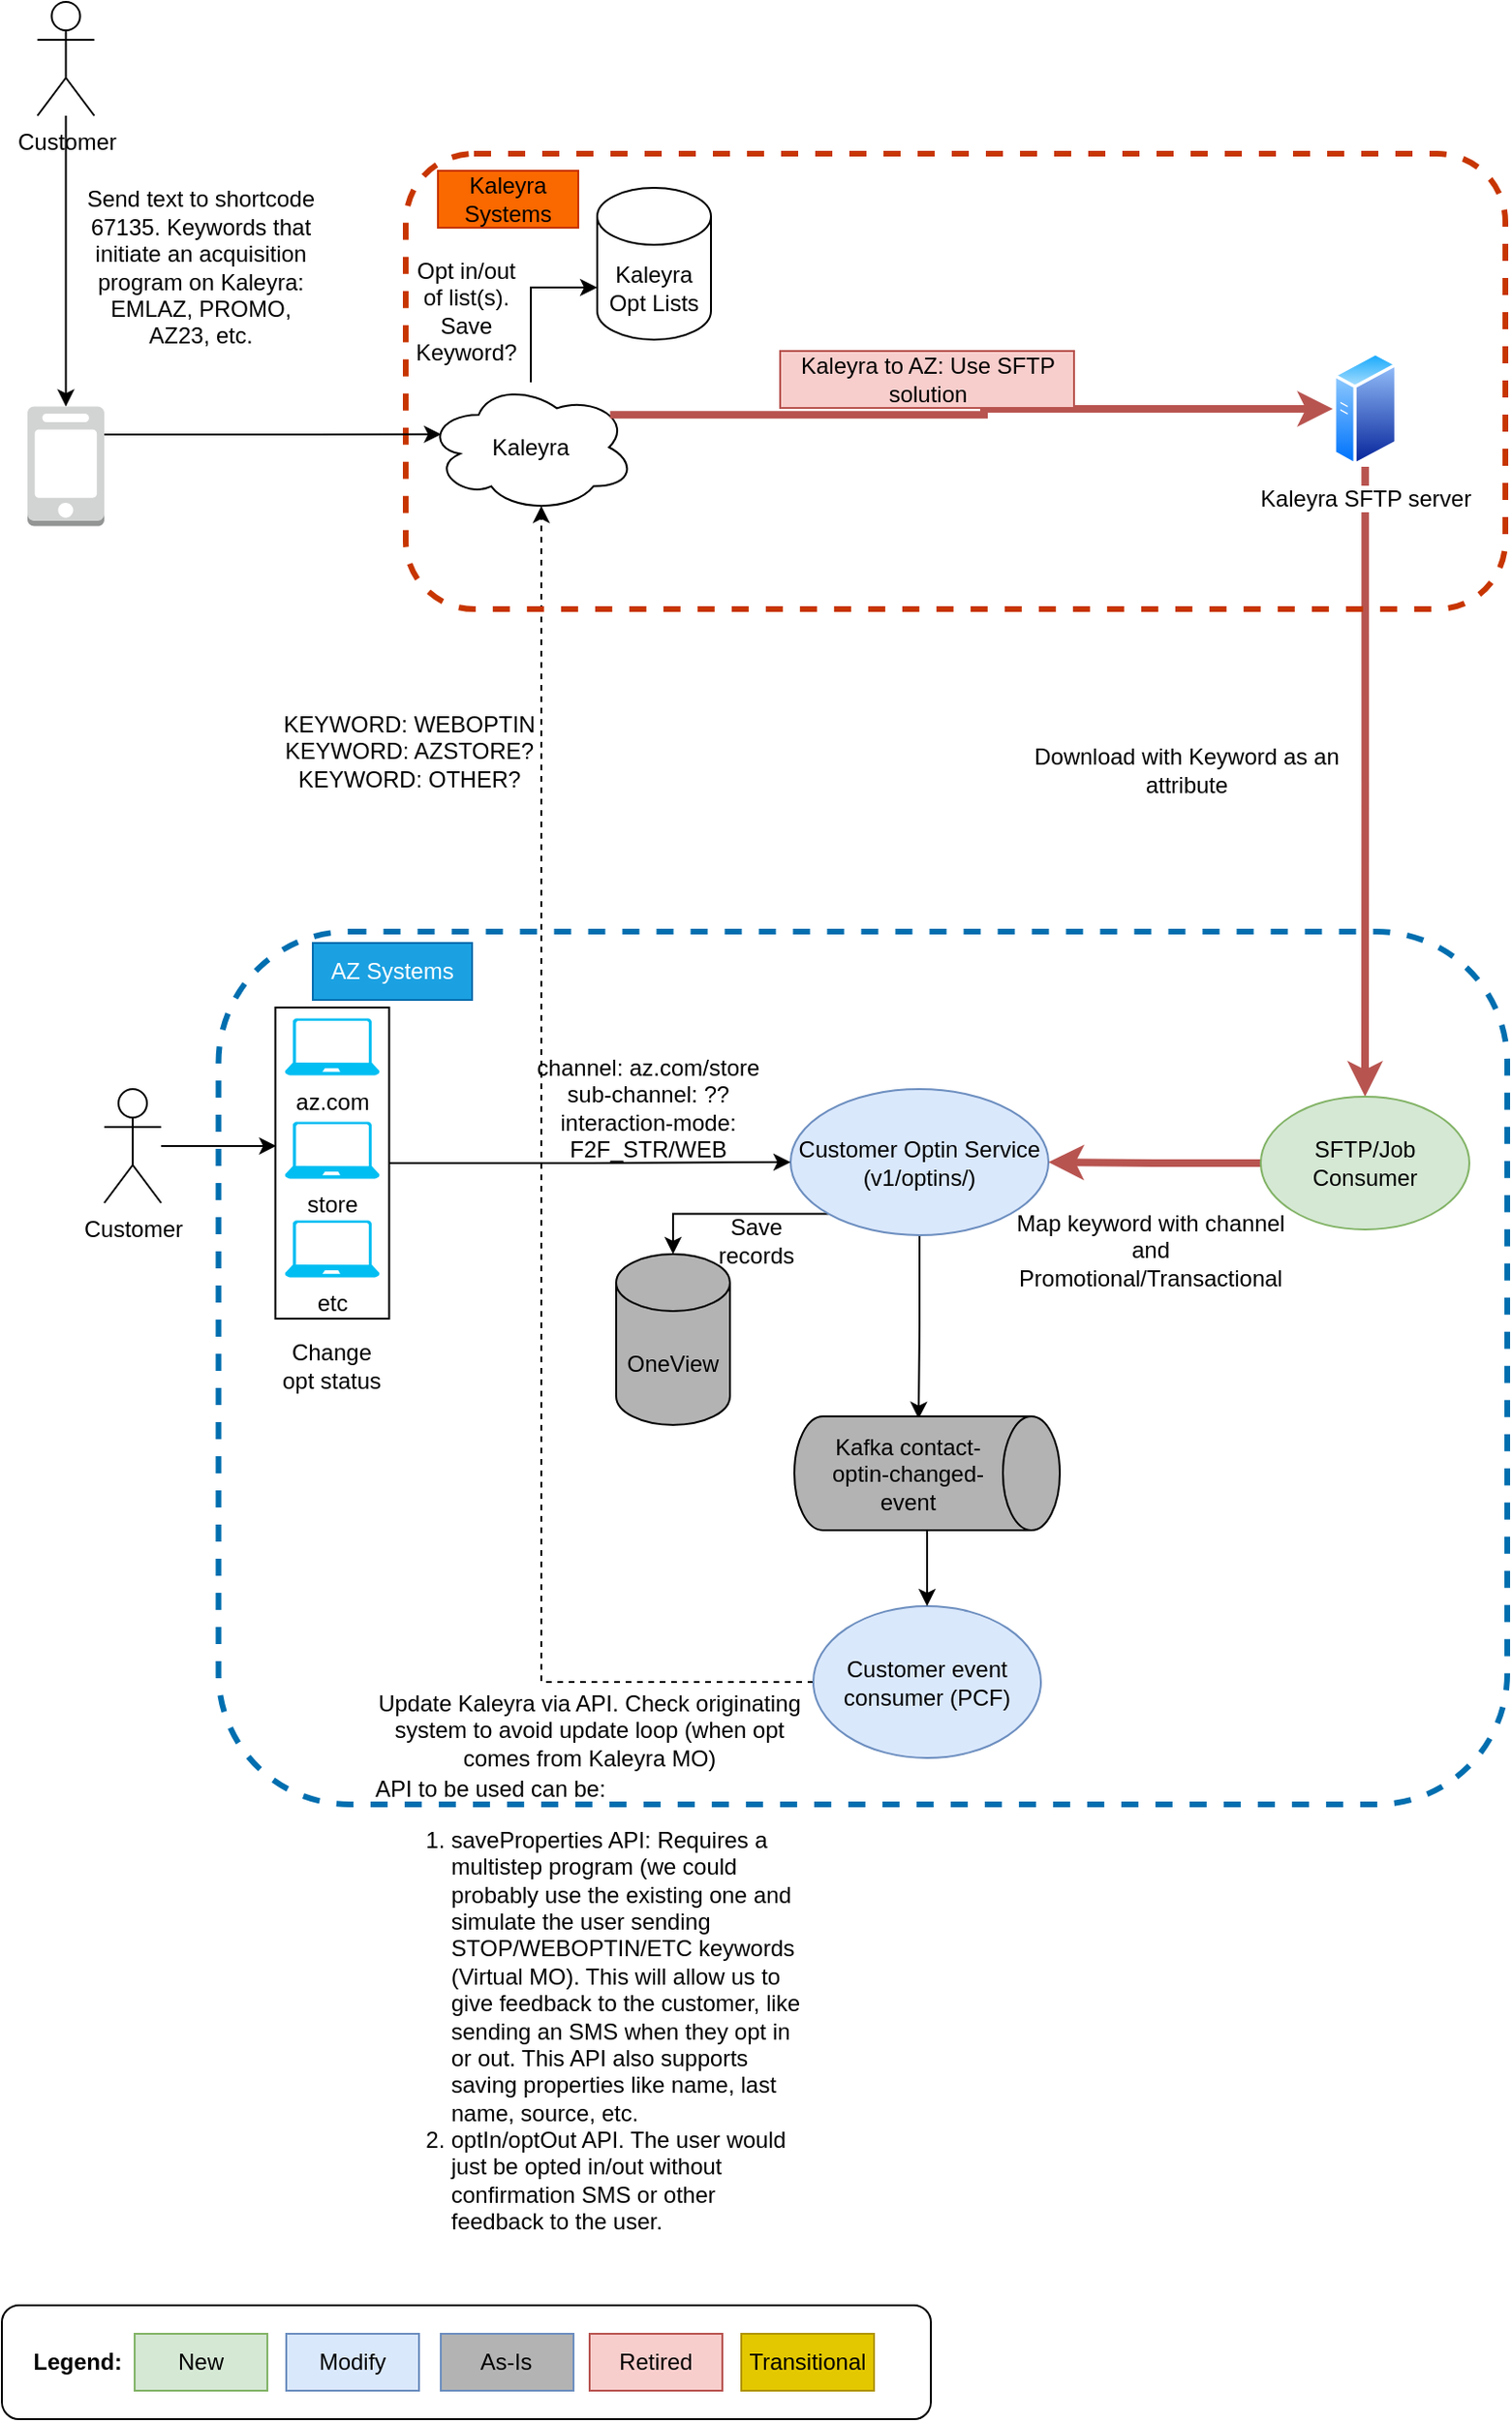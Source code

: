 <mxfile version="22.0.4" type="github">
  <diagram name="Page-1" id="bPTVf-BsiwisX3_Dfg2u">
    <mxGraphModel dx="1306" dy="830" grid="1" gridSize="10" guides="1" tooltips="1" connect="1" arrows="1" fold="1" page="1" pageScale="1" pageWidth="850" pageHeight="1100" math="0" shadow="0">
      <root>
        <mxCell id="0" />
        <mxCell id="1" parent="0" />
        <mxCell id="ZKfquur338v5OgfnKdS0-71" value="" style="rounded=1;whiteSpace=wrap;html=1;dashed=1;fillColor=none;strokeColor=#006EAF;fillStyle=auto;strokeWidth=3;fontColor=#ffffff;" parent="1" vertex="1">
          <mxGeometry x="134.25" y="550" width="679.75" height="460" as="geometry" />
        </mxCell>
        <mxCell id="ZKfquur338v5OgfnKdS0-1" value="OneView" style="shape=cylinder3;whiteSpace=wrap;html=1;boundedLbl=1;backgroundOutline=1;size=15;fillColor=#B3B3B3;" parent="1" vertex="1">
          <mxGeometry x="344" y="720" width="60" height="90" as="geometry" />
        </mxCell>
        <mxCell id="OoSU39PZylGbcR47JcE7-18" style="edgeStyle=orthogonalEdgeStyle;rounded=0;orthogonalLoop=1;jettySize=auto;html=1;entryX=0.5;entryY=0;entryDx=0;entryDy=0;entryPerimeter=0;" parent="1" source="ZKfquur338v5OgfnKdS0-3" target="ZKfquur338v5OgfnKdS0-7" edge="1">
          <mxGeometry relative="1" as="geometry" />
        </mxCell>
        <mxCell id="ZKfquur338v5OgfnKdS0-3" value="Customer" style="shape=umlActor;verticalLabelPosition=bottom;verticalAlign=top;html=1;outlineConnect=0;" parent="1" vertex="1">
          <mxGeometry x="38.75" y="60" width="30" height="60" as="geometry" />
        </mxCell>
        <mxCell id="ZKfquur338v5OgfnKdS0-7" value="" style="outlineConnect=0;dashed=0;verticalLabelPosition=bottom;verticalAlign=top;align=center;html=1;shape=mxgraph.aws3.mobile_client;fillColor=#D2D3D3;gradientColor=none;" parent="1" vertex="1">
          <mxGeometry x="33.5" y="273.25" width="40.5" height="63" as="geometry" />
        </mxCell>
        <mxCell id="ZKfquur338v5OgfnKdS0-22" style="edgeStyle=orthogonalEdgeStyle;rounded=0;orthogonalLoop=1;jettySize=auto;html=1;entryX=0.021;entryY=0.532;entryDx=0;entryDy=0;entryPerimeter=0;" parent="1" source="ZKfquur338v5OgfnKdS0-15" target="ZKfquur338v5OgfnKdS0-18" edge="1">
          <mxGeometry relative="1" as="geometry" />
        </mxCell>
        <mxCell id="ZKfquur338v5OgfnKdS0-56" style="edgeStyle=orthogonalEdgeStyle;rounded=0;orthogonalLoop=1;jettySize=auto;html=1;exitX=0;exitY=1;exitDx=0;exitDy=0;entryX=0.5;entryY=0;entryDx=0;entryDy=0;entryPerimeter=0;" parent="1" source="ZKfquur338v5OgfnKdS0-15" target="ZKfquur338v5OgfnKdS0-1" edge="1">
          <mxGeometry relative="1" as="geometry" />
        </mxCell>
        <mxCell id="ZKfquur338v5OgfnKdS0-15" value="Customer Optin Service&lt;br&gt;(v1/optins/)" style="ellipse;whiteSpace=wrap;html=1;fillColor=#dae8fc;strokeColor=#6c8ebf;" parent="1" vertex="1">
          <mxGeometry x="436" y="633" width="136" height="77" as="geometry" />
        </mxCell>
        <mxCell id="ZKfquur338v5OgfnKdS0-20" value="" style="group" parent="1" vertex="1" connectable="0">
          <mxGeometry x="438" y="805.5" width="140" height="60" as="geometry" />
        </mxCell>
        <mxCell id="ZKfquur338v5OgfnKdS0-18" value="" style="shape=cylinder3;whiteSpace=wrap;html=1;boundedLbl=1;backgroundOutline=1;size=15;rotation=90;fillColor=#B3B3B3;" parent="ZKfquur338v5OgfnKdS0-20" vertex="1">
          <mxGeometry x="40" y="-40" width="60" height="140" as="geometry" />
        </mxCell>
        <mxCell id="ZKfquur338v5OgfnKdS0-19" value="Kafka&amp;nbsp;contact-optin-changed-event" style="text;html=1;strokeColor=none;fillColor=none;align=center;verticalAlign=middle;whiteSpace=wrap;rounded=0;" parent="ZKfquur338v5OgfnKdS0-20" vertex="1">
          <mxGeometry x="10" y="15" width="100" height="30" as="geometry" />
        </mxCell>
        <mxCell id="ZKfquur338v5OgfnKdS0-42" style="edgeStyle=orthogonalEdgeStyle;rounded=0;orthogonalLoop=1;jettySize=auto;html=1;exitX=0;exitY=0.5;exitDx=0;exitDy=0;entryX=0.55;entryY=0.95;entryDx=0;entryDy=0;entryPerimeter=0;dashed=1;" parent="1" source="ZKfquur338v5OgfnKdS0-23" target="ZKfquur338v5OgfnKdS0-2" edge="1">
          <mxGeometry relative="1" as="geometry" />
        </mxCell>
        <mxCell id="ZKfquur338v5OgfnKdS0-23" value="Customer event consumer (PCF)" style="ellipse;whiteSpace=wrap;html=1;fillColor=#dae8fc;strokeColor=#6c8ebf;" parent="1" vertex="1">
          <mxGeometry x="448" y="905.5" width="120" height="80" as="geometry" />
        </mxCell>
        <mxCell id="ZKfquur338v5OgfnKdS0-24" style="edgeStyle=orthogonalEdgeStyle;rounded=0;orthogonalLoop=1;jettySize=auto;html=1;entryX=0.5;entryY=0;entryDx=0;entryDy=0;" parent="1" source="ZKfquur338v5OgfnKdS0-18" target="ZKfquur338v5OgfnKdS0-23" edge="1">
          <mxGeometry relative="1" as="geometry" />
        </mxCell>
        <mxCell id="ZKfquur338v5OgfnKdS0-26" value="Update Kaleyra via API. Check originating system to avoid update loop (when opt comes from Kaleyra MO)" style="text;html=1;strokeColor=none;fillColor=none;align=center;verticalAlign=middle;whiteSpace=wrap;rounded=0;" parent="1" vertex="1">
          <mxGeometry x="214.5" y="955.5" width="230" height="30" as="geometry" />
        </mxCell>
        <mxCell id="ZKfquur338v5OgfnKdS0-38" style="edgeStyle=orthogonalEdgeStyle;rounded=0;orthogonalLoop=1;jettySize=auto;html=1;entryX=0.008;entryY=0.445;entryDx=0;entryDy=0;entryPerimeter=0;" parent="1" source="ZKfquur338v5OgfnKdS0-27" target="ZKfquur338v5OgfnKdS0-36" edge="1">
          <mxGeometry relative="1" as="geometry" />
        </mxCell>
        <mxCell id="ZKfquur338v5OgfnKdS0-27" value="Customer" style="shape=umlActor;verticalLabelPosition=bottom;verticalAlign=top;html=1;outlineConnect=0;" parent="1" vertex="1">
          <mxGeometry x="74" y="633" width="30" height="60" as="geometry" />
        </mxCell>
        <mxCell id="ZKfquur338v5OgfnKdS0-37" value="" style="group" parent="1" vertex="1" connectable="0">
          <mxGeometry x="164.25" y="595.75" width="60" height="198.25" as="geometry" />
        </mxCell>
        <mxCell id="ZKfquur338v5OgfnKdS0-33" value="" style="group" parent="ZKfquur338v5OgfnKdS0-37" vertex="1" connectable="0">
          <mxGeometry x="5" width="55" height="158.25" as="geometry" />
        </mxCell>
        <mxCell id="ZKfquur338v5OgfnKdS0-36" value="" style="rounded=0;whiteSpace=wrap;html=1;" parent="ZKfquur338v5OgfnKdS0-33" vertex="1">
          <mxGeometry x="-5" y="-5.75" width="60" height="164" as="geometry" />
        </mxCell>
        <mxCell id="ZKfquur338v5OgfnKdS0-28" value="az.com" style="verticalLabelPosition=bottom;html=1;verticalAlign=top;align=center;strokeColor=none;fillColor=#00BEF2;shape=mxgraph.azure.laptop;pointerEvents=1;" parent="ZKfquur338v5OgfnKdS0-33" vertex="1">
          <mxGeometry width="50" height="30" as="geometry" />
        </mxCell>
        <mxCell id="ZKfquur338v5OgfnKdS0-29" value="store" style="verticalLabelPosition=bottom;html=1;verticalAlign=top;align=center;strokeColor=none;fillColor=#00BEF2;shape=mxgraph.azure.laptop;pointerEvents=1;" parent="ZKfquur338v5OgfnKdS0-33" vertex="1">
          <mxGeometry y="54.5" width="50" height="30" as="geometry" />
        </mxCell>
        <mxCell id="ZKfquur338v5OgfnKdS0-30" value="etc" style="verticalLabelPosition=bottom;html=1;verticalAlign=top;align=center;strokeColor=none;fillColor=#00BEF2;shape=mxgraph.azure.laptop;pointerEvents=1;" parent="ZKfquur338v5OgfnKdS0-33" vertex="1">
          <mxGeometry y="106.5" width="50" height="30" as="geometry" />
        </mxCell>
        <mxCell id="ZKfquur338v5OgfnKdS0-35" value="Change opt status" style="text;html=1;strokeColor=none;fillColor=none;align=center;verticalAlign=middle;whiteSpace=wrap;rounded=0;" parent="ZKfquur338v5OgfnKdS0-37" vertex="1">
          <mxGeometry y="168.25" width="60" height="30" as="geometry" />
        </mxCell>
        <mxCell id="ZKfquur338v5OgfnKdS0-40" style="edgeStyle=orthogonalEdgeStyle;rounded=0;orthogonalLoop=1;jettySize=auto;html=1;entryX=0;entryY=0.5;entryDx=0;entryDy=0;" parent="1" source="ZKfquur338v5OgfnKdS0-36" target="ZKfquur338v5OgfnKdS0-15" edge="1">
          <mxGeometry relative="1" as="geometry" />
        </mxCell>
        <mxCell id="ZKfquur338v5OgfnKdS0-54" style="edgeStyle=orthogonalEdgeStyle;rounded=0;orthogonalLoop=1;jettySize=auto;html=1;entryX=0.5;entryY=0;entryDx=0;entryDy=0;fillColor=#f8cecc;strokeColor=#b85450;strokeWidth=4;" parent="1" source="ZKfquur338v5OgfnKdS0-51" target="ZKfquur338v5OgfnKdS0-53" edge="1">
          <mxGeometry relative="1" as="geometry" />
        </mxCell>
        <mxCell id="ZKfquur338v5OgfnKdS0-58" style="edgeStyle=orthogonalEdgeStyle;rounded=0;orthogonalLoop=1;jettySize=auto;html=1;entryX=1;entryY=0.5;entryDx=0;entryDy=0;strokeWidth=4;fillColor=#f8cecc;strokeColor=#b85450;" parent="1" source="ZKfquur338v5OgfnKdS0-53" target="ZKfquur338v5OgfnKdS0-15" edge="1">
          <mxGeometry relative="1" as="geometry" />
        </mxCell>
        <mxCell id="ZKfquur338v5OgfnKdS0-53" value="SFTP/Job Consumer" style="ellipse;whiteSpace=wrap;html=1;fillColor=#d5e8d4;strokeColor=#82b366;" parent="1" vertex="1">
          <mxGeometry x="684" y="637" width="110" height="70" as="geometry" />
        </mxCell>
        <mxCell id="ZKfquur338v5OgfnKdS0-57" value="Save records" style="text;html=1;strokeColor=none;fillColor=none;align=center;verticalAlign=middle;whiteSpace=wrap;rounded=0;" parent="1" vertex="1">
          <mxGeometry x="388" y="698" width="60" height="30" as="geometry" />
        </mxCell>
        <mxCell id="ZKfquur338v5OgfnKdS0-60" value="" style="group" parent="1" vertex="1" connectable="0">
          <mxGeometry x="20" y="1274" width="490" height="60" as="geometry" />
        </mxCell>
        <mxCell id="ZKfquur338v5OgfnKdS0-61" value="" style="rounded=1;whiteSpace=wrap;html=1;" parent="ZKfquur338v5OgfnKdS0-60" vertex="1">
          <mxGeometry width="490" height="60" as="geometry" />
        </mxCell>
        <mxCell id="ZKfquur338v5OgfnKdS0-62" value="New" style="rounded=0;whiteSpace=wrap;html=1;fillColor=#d5e8d4;strokeColor=#82b366;" parent="ZKfquur338v5OgfnKdS0-60" vertex="1">
          <mxGeometry x="70.02" y="15" width="70" height="30" as="geometry" />
        </mxCell>
        <mxCell id="ZKfquur338v5OgfnKdS0-63" value="Modify" style="rounded=0;whiteSpace=wrap;html=1;fillColor=#dae8fc;strokeColor=#6c8ebf;" parent="ZKfquur338v5OgfnKdS0-60" vertex="1">
          <mxGeometry x="150" y="15" width="70" height="30" as="geometry" />
        </mxCell>
        <mxCell id="ZKfquur338v5OgfnKdS0-64" value="Retired" style="rounded=0;whiteSpace=wrap;html=1;fillColor=#f8cecc;strokeColor=#b85450;" parent="ZKfquur338v5OgfnKdS0-60" vertex="1">
          <mxGeometry x="310" y="15" width="70" height="30" as="geometry" />
        </mxCell>
        <mxCell id="ZKfquur338v5OgfnKdS0-65" value="Transitional" style="rounded=0;whiteSpace=wrap;html=1;fillColor=#e3c800;strokeColor=#B09500;fontColor=#000000;" parent="ZKfquur338v5OgfnKdS0-60" vertex="1">
          <mxGeometry x="390" y="15" width="70" height="30" as="geometry" />
        </mxCell>
        <mxCell id="ZKfquur338v5OgfnKdS0-66" value="&lt;b&gt;Legend:&lt;/b&gt;" style="text;html=1;strokeColor=none;fillColor=none;align=center;verticalAlign=middle;whiteSpace=wrap;rounded=0;" parent="ZKfquur338v5OgfnKdS0-60" vertex="1">
          <mxGeometry x="10" y="15" width="60" height="30" as="geometry" />
        </mxCell>
        <mxCell id="ZKfquur338v5OgfnKdS0-67" value="As-Is" style="rounded=0;whiteSpace=wrap;html=1;fillColor=#B3B3B3;strokeColor=#6c8ebf;" parent="ZKfquur338v5OgfnKdS0-60" vertex="1">
          <mxGeometry x="231.49" y="15" width="70" height="30" as="geometry" />
        </mxCell>
        <mxCell id="ZKfquur338v5OgfnKdS0-69" value="API to be used can be:&lt;br&gt;&lt;ol&gt;&lt;li&gt;saveProperties API: Requires a multistep program (we could probably use the existing one and simulate the user sending STOP/WEBOPTIN/ETC keywords (Virtual MO). This will allow us to give feedback to the customer, like sending an SMS when they opt in or out. This API also supports saving properties like name, last name, source, etc.&lt;/li&gt;&lt;li&gt;optIn/optOut API. The user would just be opted in/out without confirmation SMS or other feedback to the user.&lt;/li&gt;&lt;/ol&gt;" style="text;html=1;strokeColor=none;fillColor=none;align=left;verticalAlign=middle;whiteSpace=wrap;rounded=0;" parent="1" vertex="1">
          <mxGeometry x="214.5" y="980.5" width="230" height="282.5" as="geometry" />
        </mxCell>
        <mxCell id="ZKfquur338v5OgfnKdS0-72" value="AZ Systems" style="text;html=1;strokeColor=#006EAF;fillColor=#1ba1e2;align=center;verticalAlign=middle;whiteSpace=wrap;rounded=0;fontColor=#ffffff;gradientColor=none;" parent="1" vertex="1">
          <mxGeometry x="184" y="556" width="84" height="30" as="geometry" />
        </mxCell>
        <mxCell id="OoSU39PZylGbcR47JcE7-1" value="channel: az.com/store&lt;br&gt;sub-channel: ??&lt;br&gt;interaction-mode: F2F_STR/WEB" style="text;html=1;strokeColor=none;fillColor=none;align=center;verticalAlign=middle;whiteSpace=wrap;rounded=0;" parent="1" vertex="1">
          <mxGeometry x="286" y="628" width="150" height="30" as="geometry" />
        </mxCell>
        <mxCell id="OoSU39PZylGbcR47JcE7-16" value="" style="group" parent="1" vertex="1" connectable="0">
          <mxGeometry x="233" y="140" width="580" height="240" as="geometry" />
        </mxCell>
        <mxCell id="ZKfquur338v5OgfnKdS0-73" value="" style="rounded=1;whiteSpace=wrap;html=1;dashed=1;fillColor=none;strokeColor=#C73500;fillStyle=auto;strokeWidth=3;fontColor=#000000;" parent="OoSU39PZylGbcR47JcE7-16" vertex="1">
          <mxGeometry width="580" height="240" as="geometry" />
        </mxCell>
        <mxCell id="ZKfquur338v5OgfnKdS0-2" value="Kaleyra" style="ellipse;shape=cloud;whiteSpace=wrap;html=1;" parent="OoSU39PZylGbcR47JcE7-16" vertex="1">
          <mxGeometry x="11" y="120.5" width="110" height="68.5" as="geometry" />
        </mxCell>
        <mxCell id="ZKfquur338v5OgfnKdS0-10" style="edgeStyle=orthogonalEdgeStyle;rounded=0;orthogonalLoop=1;jettySize=auto;html=1;entryX=0.07;entryY=0.4;entryDx=0;entryDy=0;entryPerimeter=0;" parent="OoSU39PZylGbcR47JcE7-16" source="ZKfquur338v5OgfnKdS0-7" target="ZKfquur338v5OgfnKdS0-2" edge="1">
          <mxGeometry relative="1" as="geometry">
            <Array as="points">
              <mxPoint x="-50" y="148" />
              <mxPoint x="-50" y="148" />
            </Array>
          </mxGeometry>
        </mxCell>
        <mxCell id="ZKfquur338v5OgfnKdS0-9" value="Kaleyra Opt Lists" style="shape=cylinder3;whiteSpace=wrap;html=1;boundedLbl=1;backgroundOutline=1;size=15;" parent="OoSU39PZylGbcR47JcE7-16" vertex="1">
          <mxGeometry x="101" y="18" width="60" height="80" as="geometry" />
        </mxCell>
        <mxCell id="ZKfquur338v5OgfnKdS0-46" style="edgeStyle=orthogonalEdgeStyle;rounded=0;orthogonalLoop=1;jettySize=auto;html=1;entryX=0;entryY=0;entryDx=0;entryDy=52.5;entryPerimeter=0;" parent="OoSU39PZylGbcR47JcE7-16" source="ZKfquur338v5OgfnKdS0-2" target="ZKfquur338v5OgfnKdS0-9" edge="1">
          <mxGeometry relative="1" as="geometry" />
        </mxCell>
        <mxCell id="ZKfquur338v5OgfnKdS0-12" value="Opt in/out of list(s).&lt;br&gt;Save Keyword?" style="text;html=1;strokeColor=none;fillColor=none;align=center;verticalAlign=middle;whiteSpace=wrap;rounded=0;" parent="OoSU39PZylGbcR47JcE7-16" vertex="1">
          <mxGeometry x="2" y="68" width="60" height="30" as="geometry" />
        </mxCell>
        <mxCell id="ZKfquur338v5OgfnKdS0-51" value="Kaleyra SFTP server" style="image;aspect=fixed;perimeter=ellipsePerimeter;html=1;align=center;shadow=0;dashed=0;spacingTop=3;image=img/lib/active_directory/generic_server.svg;" parent="OoSU39PZylGbcR47JcE7-16" vertex="1">
          <mxGeometry x="489" y="104" width="34.16" height="61" as="geometry" />
        </mxCell>
        <mxCell id="ZKfquur338v5OgfnKdS0-50" style="edgeStyle=orthogonalEdgeStyle;rounded=0;orthogonalLoop=1;jettySize=auto;html=1;exitX=0.88;exitY=0.25;exitDx=0;exitDy=0;exitPerimeter=0;entryX=0;entryY=0.5;entryDx=0;entryDy=0;fillColor=#f8cecc;strokeColor=#b85450;strokeWidth=4;" parent="OoSU39PZylGbcR47JcE7-16" source="ZKfquur338v5OgfnKdS0-2" target="ZKfquur338v5OgfnKdS0-51" edge="1">
          <mxGeometry relative="1" as="geometry">
            <mxPoint x="421" y="137.692" as="targetPoint" />
          </mxGeometry>
        </mxCell>
        <mxCell id="ZKfquur338v5OgfnKdS0-59" value="Kaleyra to AZ: Use SFTP solution" style="text;html=1;strokeColor=#b85450;fillColor=#f8cecc;align=center;verticalAlign=middle;whiteSpace=wrap;rounded=0;" parent="OoSU39PZylGbcR47JcE7-16" vertex="1">
          <mxGeometry x="197.5" y="104" width="155" height="30" as="geometry" />
        </mxCell>
        <mxCell id="ZKfquur338v5OgfnKdS0-74" value="Kaleyra Systems" style="text;html=1;strokeColor=#C73500;fillColor=#fa6800;align=center;verticalAlign=middle;whiteSpace=wrap;rounded=0;fontColor=#000000;" parent="OoSU39PZylGbcR47JcE7-16" vertex="1">
          <mxGeometry x="17" y="9" width="74" height="30" as="geometry" />
        </mxCell>
        <mxCell id="OoSU39PZylGbcR47JcE7-19" value="KEYWORD: WEBOPTIN&lt;br&gt;KEYWORD: AZSTORE?&lt;br&gt;KEYWORD: OTHER?" style="text;html=1;strokeColor=none;fillColor=none;align=center;verticalAlign=middle;whiteSpace=wrap;rounded=0;" parent="1" vertex="1">
          <mxGeometry x="150" y="430" width="170" height="50" as="geometry" />
        </mxCell>
        <mxCell id="OoSU39PZylGbcR47JcE7-20" value="Send text to shortcode 67135. Keywords that initiate an acquisition program on Kaleyra:&lt;br&gt;EMLAZ, PROMO, AZ23, etc." style="text;html=1;strokeColor=none;fillColor=none;align=center;verticalAlign=middle;whiteSpace=wrap;rounded=0;" parent="1" vertex="1">
          <mxGeometry x="60" y="150" width="130" height="100" as="geometry" />
        </mxCell>
        <mxCell id="OoSU39PZylGbcR47JcE7-21" value="Download with Keyword as an attribute" style="text;html=1;strokeColor=none;fillColor=none;align=center;verticalAlign=middle;whiteSpace=wrap;rounded=0;" parent="1" vertex="1">
          <mxGeometry x="560" y="440" width="170" height="50" as="geometry" />
        </mxCell>
        <mxCell id="OoSU39PZylGbcR47JcE7-22" value="Map keyword with channel&lt;br&gt;and&lt;br&gt;Promotional/Transactional" style="text;html=1;strokeColor=none;fillColor=none;align=center;verticalAlign=middle;whiteSpace=wrap;rounded=0;" parent="1" vertex="1">
          <mxGeometry x="541" y="693" width="170" height="50" as="geometry" />
        </mxCell>
      </root>
    </mxGraphModel>
  </diagram>
</mxfile>
